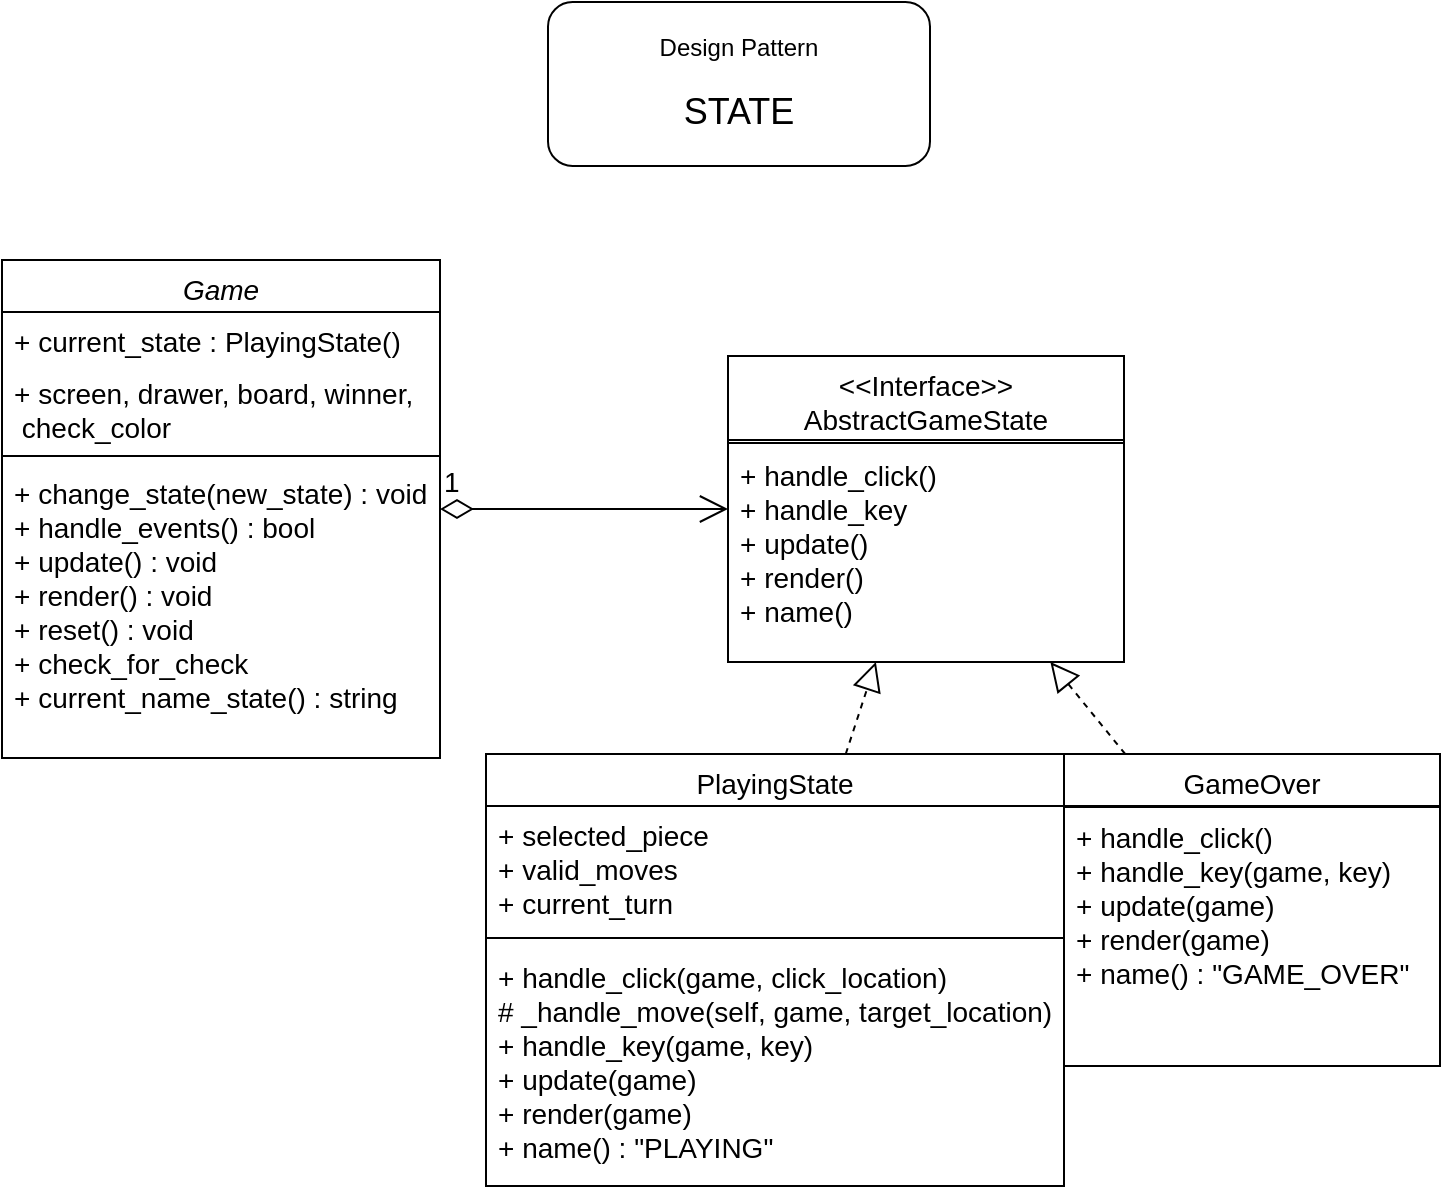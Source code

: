 <mxfile version="27.1.6" pages="2">
  <diagram id="C5RBs43oDa-KdzZeNtuy" name="diagrama State">
    <mxGraphModel grid="0" page="1" gridSize="10" guides="1" tooltips="1" connect="1" arrows="1" fold="1" pageScale="1" pageWidth="827" pageHeight="1169" background="#ffffff" math="0" shadow="0">
      <root>
        <mxCell id="WIyWlLk6GJQsqaUBKTNV-0" />
        <mxCell id="WIyWlLk6GJQsqaUBKTNV-1" parent="WIyWlLk6GJQsqaUBKTNV-0" />
        <mxCell id="I7FKSmL-k6VcSlRDoAMc-0" value="Game" style="swimlane;fontStyle=2;align=center;verticalAlign=top;childLayout=stackLayout;horizontal=1;startSize=26;horizontalStack=0;resizeParent=1;resizeLast=0;collapsible=1;marginBottom=0;rounded=0;shadow=0;strokeWidth=1;labelBackgroundColor=none;fontSize=14;" vertex="1" parent="WIyWlLk6GJQsqaUBKTNV-1">
          <mxGeometry x="36" y="180" width="219" height="249" as="geometry">
            <mxRectangle x="205" y="120" width="160" height="26" as="alternateBounds" />
          </mxGeometry>
        </mxCell>
        <mxCell id="I7FKSmL-k6VcSlRDoAMc-1" value="+ current_state : PlayingState()" style="text;align=left;verticalAlign=top;spacingLeft=4;spacingRight=4;overflow=hidden;rotatable=0;points=[[0,0.5],[1,0.5]];portConstraint=eastwest;labelBackgroundColor=none;fontSize=14;" vertex="1" parent="I7FKSmL-k6VcSlRDoAMc-0">
          <mxGeometry y="26" width="219" height="26" as="geometry" />
        </mxCell>
        <mxCell id="I7FKSmL-k6VcSlRDoAMc-2" value="+ screen, drawer, board, winner,&#xa; check_color" style="text;align=left;verticalAlign=top;spacingLeft=4;spacingRight=4;overflow=hidden;rotatable=0;points=[[0,0.5],[1,0.5]];portConstraint=eastwest;rounded=0;shadow=0;html=0;labelBackgroundColor=none;fontSize=14;" vertex="1" parent="I7FKSmL-k6VcSlRDoAMc-0">
          <mxGeometry y="52" width="219" height="42" as="geometry" />
        </mxCell>
        <mxCell id="I7FKSmL-k6VcSlRDoAMc-3" value="" style="line;html=1;strokeWidth=1;align=left;verticalAlign=middle;spacingTop=-1;spacingLeft=3;spacingRight=3;rotatable=0;labelPosition=right;points=[];portConstraint=eastwest;labelBackgroundColor=none;fontSize=14;" vertex="1" parent="I7FKSmL-k6VcSlRDoAMc-0">
          <mxGeometry y="94" width="219" height="8" as="geometry" />
        </mxCell>
        <mxCell id="I7FKSmL-k6VcSlRDoAMc-4" value="+ change_state(new_state) : void&#xa;+ handle_events() : bool&#xa;+ update() : void&#xa;+ render() : void&#xa;+ reset() : void &#xa;+ check_for_check&#xa;+ current_name_state() : string" style="text;align=left;verticalAlign=top;spacingLeft=4;spacingRight=4;overflow=hidden;rotatable=0;points=[[0,0.5],[1,0.5]];portConstraint=eastwest;labelBackgroundColor=none;fontSize=14;" vertex="1" parent="I7FKSmL-k6VcSlRDoAMc-0">
          <mxGeometry y="102" width="219" height="147" as="geometry" />
        </mxCell>
        <mxCell id="I7FKSmL-k6VcSlRDoAMc-5" value="1" style="endArrow=open;html=1;endSize=12;startArrow=diamondThin;startSize=14;startFill=0;edgeStyle=orthogonalEdgeStyle;align=left;verticalAlign=bottom;rounded=0;labelBackgroundColor=none;fontColor=default;fontSize=14;" edge="1" parent="WIyWlLk6GJQsqaUBKTNV-1" source="I7FKSmL-k6VcSlRDoAMc-0" target="I7FKSmL-k6VcSlRDoAMc-29">
          <mxGeometry x="-1" y="3" relative="1" as="geometry">
            <mxPoint x="179" y="387.5" as="sourcePoint" />
            <mxPoint x="378" y="304.5" as="targetPoint" />
          </mxGeometry>
        </mxCell>
        <mxCell id="I7FKSmL-k6VcSlRDoAMc-6" value="PlayingState&#xa;" style="swimlane;fontStyle=0;align=center;verticalAlign=top;childLayout=stackLayout;horizontal=1;startSize=26;horizontalStack=0;resizeParent=1;resizeLast=0;collapsible=1;marginBottom=0;rounded=0;shadow=0;strokeWidth=1;labelBackgroundColor=none;fontSize=14;" vertex="1" parent="WIyWlLk6GJQsqaUBKTNV-1">
          <mxGeometry x="278" y="427" width="289" height="216" as="geometry">
            <mxRectangle x="550" y="140" width="160" height="26" as="alternateBounds" />
          </mxGeometry>
        </mxCell>
        <mxCell id="I7FKSmL-k6VcSlRDoAMc-7" value="+ selected_piece&#xa;+ valid_moves&#xa;+ current_turn" style="text;align=left;verticalAlign=top;spacingLeft=4;spacingRight=4;overflow=hidden;rotatable=0;points=[[0,0.5],[1,0.5]];portConstraint=eastwest;labelBackgroundColor=none;fontSize=14;" vertex="1" parent="I7FKSmL-k6VcSlRDoAMc-6">
          <mxGeometry y="26" width="289" height="61" as="geometry" />
        </mxCell>
        <mxCell id="I7FKSmL-k6VcSlRDoAMc-8" value="" style="line;html=1;strokeWidth=1;align=left;verticalAlign=middle;spacingTop=-1;spacingLeft=3;spacingRight=3;rotatable=0;labelPosition=right;points=[];portConstraint=eastwest;labelBackgroundColor=none;fontSize=14;" vertex="1" parent="I7FKSmL-k6VcSlRDoAMc-6">
          <mxGeometry y="87" width="289" height="10" as="geometry" />
        </mxCell>
        <mxCell id="I7FKSmL-k6VcSlRDoAMc-9" value="+ handle_click(game, click_location)&#xa;# _handle_move(self, game, target_location)&#xa;+ handle_key(game, key)&#xa;+ update(game)&#xa;+ render(game)&#xa;+ name() : &quot;PLAYING&quot;" style="text;align=left;verticalAlign=top;spacingLeft=4;spacingRight=4;overflow=hidden;rotatable=0;points=[[0,0.5],[1,0.5]];portConstraint=eastwest;labelBackgroundColor=none;fontSize=14;" vertex="1" parent="I7FKSmL-k6VcSlRDoAMc-6">
          <mxGeometry y="97" width="289" height="119" as="geometry" />
        </mxCell>
        <mxCell id="I7FKSmL-k6VcSlRDoAMc-10" value="GameOver" style="swimlane;fontStyle=0;align=center;verticalAlign=top;childLayout=stackLayout;horizontal=1;startSize=26;horizontalStack=0;resizeParent=1;resizeLast=0;collapsible=1;marginBottom=0;rounded=0;shadow=0;strokeWidth=1;labelBackgroundColor=none;fontSize=14;" vertex="1" parent="WIyWlLk6GJQsqaUBKTNV-1">
          <mxGeometry x="567" y="427" width="188" height="156" as="geometry">
            <mxRectangle x="550" y="140" width="160" height="26" as="alternateBounds" />
          </mxGeometry>
        </mxCell>
        <mxCell id="I7FKSmL-k6VcSlRDoAMc-11" value="" style="line;html=1;strokeWidth=1;align=left;verticalAlign=middle;spacingTop=-1;spacingLeft=3;spacingRight=3;rotatable=0;labelPosition=right;points=[];portConstraint=eastwest;labelBackgroundColor=none;fontSize=14;" vertex="1" parent="I7FKSmL-k6VcSlRDoAMc-10">
          <mxGeometry y="26" width="188" height="1" as="geometry" />
        </mxCell>
        <mxCell id="I7FKSmL-k6VcSlRDoAMc-12" value="+ handle_click()&#xa;+ handle_key(game, key)&#xa;+ update(game)&#xa;+ render(game)&#xa;+ name() : &quot;GAME_OVER&quot;" style="text;align=left;verticalAlign=top;spacingLeft=4;spacingRight=4;overflow=hidden;rotatable=0;points=[[0,0.5],[1,0.5]];portConstraint=eastwest;labelBackgroundColor=none;fontSize=14;" vertex="1" parent="I7FKSmL-k6VcSlRDoAMc-10">
          <mxGeometry y="27" width="188" height="103" as="geometry" />
        </mxCell>
        <mxCell id="I7FKSmL-k6VcSlRDoAMc-13" value="" style="endArrow=block;dashed=1;endFill=0;endSize=12;html=1;rounded=0;labelBackgroundColor=none;fontColor=default;fontSize=14;" edge="1" parent="WIyWlLk6GJQsqaUBKTNV-1" source="I7FKSmL-k6VcSlRDoAMc-6" target="I7FKSmL-k6VcSlRDoAMc-29">
          <mxGeometry width="160" relative="1" as="geometry">
            <mxPoint x="319" y="427.5" as="sourcePoint" />
            <mxPoint x="456.179" y="383" as="targetPoint" />
          </mxGeometry>
        </mxCell>
        <mxCell id="I7FKSmL-k6VcSlRDoAMc-14" value="" style="endArrow=block;dashed=1;endFill=0;endSize=12;html=1;rounded=0;labelBackgroundColor=none;fontColor=default;fontSize=14;" edge="1" parent="WIyWlLk6GJQsqaUBKTNV-1" source="I7FKSmL-k6VcSlRDoAMc-10" target="I7FKSmL-k6VcSlRDoAMc-29">
          <mxGeometry width="160" relative="1" as="geometry">
            <mxPoint x="529" y="490.5" as="sourcePoint" />
            <mxPoint x="547.348" y="383" as="targetPoint" />
          </mxGeometry>
        </mxCell>
        <mxCell id="I7FKSmL-k6VcSlRDoAMc-29" value="&lt;&lt;Interface&gt;&gt;&#xa;AbstractGameState&#xa;&#xa;" style="swimlane;fontStyle=0;align=center;verticalAlign=top;childLayout=stackLayout;horizontal=1;startSize=42;horizontalStack=0;resizeParent=1;resizeLast=0;collapsible=1;marginBottom=0;rounded=0;shadow=0;strokeWidth=1;labelBackgroundColor=none;fontSize=14;" vertex="1" parent="WIyWlLk6GJQsqaUBKTNV-1">
          <mxGeometry x="399" y="228" width="198" height="153" as="geometry">
            <mxRectangle x="719" y="107" width="160" height="26" as="alternateBounds" />
          </mxGeometry>
        </mxCell>
        <mxCell id="I7FKSmL-k6VcSlRDoAMc-30" value="" style="line;html=1;strokeWidth=1;align=left;verticalAlign=middle;spacingTop=-1;spacingLeft=3;spacingRight=3;rotatable=0;labelPosition=right;points=[];portConstraint=eastwest;labelBackgroundColor=none;fontSize=14;" vertex="1" parent="I7FKSmL-k6VcSlRDoAMc-29">
          <mxGeometry y="42" width="198" height="3" as="geometry" />
        </mxCell>
        <mxCell id="I7FKSmL-k6VcSlRDoAMc-31" value="+ handle_click()&#xa;+ handle_key&#xa;+ update()&#xa;+ render()&#xa;+ name()" style="text;align=left;verticalAlign=top;spacingLeft=4;spacingRight=4;overflow=hidden;rotatable=0;points=[[0,0.5],[1,0.5]];portConstraint=eastwest;labelBackgroundColor=none;fontSize=14;" vertex="1" parent="I7FKSmL-k6VcSlRDoAMc-29">
          <mxGeometry y="45" width="198" height="103" as="geometry" />
        </mxCell>
        <mxCell id="GHkLk0nYMzKc6Cr4tSS4-0" value="Design Pattern&lt;div&gt;&lt;br&gt;&lt;div&gt;&lt;font style=&quot;font-size: 18px;&quot;&gt;STATE&lt;/font&gt;&lt;/div&gt;&lt;/div&gt;" style="rounded=1;whiteSpace=wrap;html=1;" vertex="1" parent="WIyWlLk6GJQsqaUBKTNV-1">
          <mxGeometry x="309" y="51" width="191" height="82" as="geometry" />
        </mxCell>
      </root>
    </mxGraphModel>
  </diagram>
  <diagram name="diagrama Facade" id="x1mONK9TEt_-6iH_3dYf">
    <mxGraphModel grid="0" page="1" gridSize="10" guides="1" tooltips="1" connect="1" arrows="1" fold="1" pageScale="1" pageWidth="827" pageHeight="1169" background="#ffffff" math="0" shadow="0">
      <root>
        <mxCell id="MZBfvDzPDUjcSjVEDZ4E-0" />
        <mxCell id="MZBfvDzPDUjcSjVEDZ4E-1" parent="MZBfvDzPDUjcSjVEDZ4E-0" />
        <mxCell id="MZBfvDzPDUjcSjVEDZ4E-17" value="Game" style="swimlane;fontStyle=2;align=center;verticalAlign=top;childLayout=stackLayout;horizontal=1;startSize=26;horizontalStack=0;resizeParent=1;resizeLast=0;collapsible=1;marginBottom=0;rounded=0;shadow=0;strokeWidth=1;labelBackgroundColor=none;fontSize=14;" vertex="1" parent="MZBfvDzPDUjcSjVEDZ4E-1">
          <mxGeometry x="143" y="203" width="205" height="188" as="geometry">
            <mxRectangle x="205" y="120" width="160" height="26" as="alternateBounds" />
          </mxGeometry>
        </mxCell>
        <mxCell id="MZBfvDzPDUjcSjVEDZ4E-18" value="+ drawer : Drawer(screen)" style="text;align=left;verticalAlign=top;spacingLeft=4;spacingRight=4;overflow=hidden;rotatable=0;points=[[0,0.5],[1,0.5]];portConstraint=eastwest;rounded=0;shadow=0;html=0;labelBackgroundColor=none;fontSize=14;" vertex="1" parent="MZBfvDzPDUjcSjVEDZ4E-17">
          <mxGeometry y="26" width="205" height="38" as="geometry" />
        </mxCell>
        <mxCell id="MZBfvDzPDUjcSjVEDZ4E-19" value="+ current_state, screen, board,&#xa;winner, check_color" style="text;align=left;verticalAlign=top;spacingLeft=4;spacingRight=4;overflow=hidden;rotatable=0;points=[[0,0.5],[1,0.5]];portConstraint=eastwest;labelBackgroundColor=none;fontSize=14;" vertex="1" parent="MZBfvDzPDUjcSjVEDZ4E-17">
          <mxGeometry y="64" width="205" height="46" as="geometry" />
        </mxCell>
        <mxCell id="MZBfvDzPDUjcSjVEDZ4E-20" value="" style="line;html=1;strokeWidth=1;align=left;verticalAlign=middle;spacingTop=-1;spacingLeft=3;spacingRight=3;rotatable=0;labelPosition=right;points=[];portConstraint=eastwest;labelBackgroundColor=none;fontSize=14;" vertex="1" parent="MZBfvDzPDUjcSjVEDZ4E-17">
          <mxGeometry y="110" width="205" height="8" as="geometry" />
        </mxCell>
        <mxCell id="MZBfvDzPDUjcSjVEDZ4E-21" value="+ handle_events() : bool&#xa;+ update() : void&#xa;+ render() : void" style="text;align=left;verticalAlign=top;spacingLeft=4;spacingRight=4;overflow=hidden;rotatable=0;points=[[0,0.5],[1,0.5]];portConstraint=eastwest;labelBackgroundColor=none;fontSize=14;" vertex="1" parent="MZBfvDzPDUjcSjVEDZ4E-17">
          <mxGeometry y="118" width="205" height="69" as="geometry" />
        </mxCell>
        <mxCell id="MZBfvDzPDUjcSjVEDZ4E-22" value="Drawer" style="swimlane;fontStyle=0;align=center;verticalAlign=top;childLayout=stackLayout;horizontal=1;startSize=26;horizontalStack=0;resizeParent=1;resizeLast=0;collapsible=1;marginBottom=0;rounded=0;shadow=0;strokeWidth=1;labelBackgroundColor=none;fontSize=14;" vertex="1" parent="MZBfvDzPDUjcSjVEDZ4E-1">
          <mxGeometry x="395" y="172" width="345" height="250" as="geometry">
            <mxRectangle x="550" y="140" width="160" height="26" as="alternateBounds" />
          </mxGeometry>
        </mxCell>
        <mxCell id="MZBfvDzPDUjcSjVEDZ4E-23" value="+ white_images : list[]&#xa;+ black_images : list[]&#xa;+ screen&#xa;+piece_list : list[]&#xa;+ flash_counter: int" style="text;align=left;verticalAlign=top;spacingLeft=4;spacingRight=4;overflow=hidden;rotatable=0;points=[[0,0.5],[1,0.5]];portConstraint=eastwest;labelBackgroundColor=none;fontSize=14;" vertex="1" parent="MZBfvDzPDUjcSjVEDZ4E-22">
          <mxGeometry y="26" width="345" height="97" as="geometry" />
        </mxCell>
        <mxCell id="MZBfvDzPDUjcSjVEDZ4E-24" value="" style="line;html=1;strokeWidth=1;align=left;verticalAlign=middle;spacingTop=-1;spacingLeft=3;spacingRight=3;rotatable=0;labelPosition=right;points=[];portConstraint=eastwest;labelBackgroundColor=none;fontSize=14;" vertex="1" parent="MZBfvDzPDUjcSjVEDZ4E-22">
          <mxGeometry y="123" width="345" height="10" as="geometry" />
        </mxCell>
        <mxCell id="MZBfvDzPDUjcSjVEDZ4E-25" value="+ draw_board(self, turn_step)&#xa;+ draw_pieces(self, board, turn_step, selected_piece)&#xa;+ draw_valid(self, moves, turn_step)&#xa;+ draw_captured(self, board)&#xa;+ draw_check(self, location, color)&#xa;+ draw_game_over(self, winner)" style="text;align=left;verticalAlign=top;spacingLeft=4;spacingRight=4;overflow=hidden;rotatable=0;points=[[0,0.5],[1,0.5]];portConstraint=eastwest;labelBackgroundColor=none;fontSize=14;" vertex="1" parent="MZBfvDzPDUjcSjVEDZ4E-22">
          <mxGeometry y="133" width="345" height="117" as="geometry" />
        </mxCell>
        <mxCell id="MZBfvDzPDUjcSjVEDZ4E-26" value="" style="endArrow=open;endFill=1;endSize=12;html=1;rounded=0;labelBackgroundColor=none;fontColor=default;fontSize=14;" edge="1" parent="MZBfvDzPDUjcSjVEDZ4E-1" source="MZBfvDzPDUjcSjVEDZ4E-17" target="MZBfvDzPDUjcSjVEDZ4E-22">
          <mxGeometry width="160" relative="1" as="geometry">
            <mxPoint x="360" y="275" as="sourcePoint" />
            <mxPoint x="520" y="275" as="targetPoint" />
          </mxGeometry>
        </mxCell>
        <mxCell id="MZBfvDzPDUjcSjVEDZ4E-27" value="Main" style="html=1;whiteSpace=wrap;labelBackgroundColor=none;fontSize=14;" vertex="1" parent="MZBfvDzPDUjcSjVEDZ4E-1">
          <mxGeometry x="4" y="275" width="110" height="50" as="geometry" />
        </mxCell>
        <mxCell id="MZBfvDzPDUjcSjVEDZ4E-28" value="" style="endArrow=open;endFill=1;endSize=12;html=1;rounded=0;labelBackgroundColor=none;fontColor=default;fontSize=14;" edge="1" parent="MZBfvDzPDUjcSjVEDZ4E-1" source="MZBfvDzPDUjcSjVEDZ4E-27" target="MZBfvDzPDUjcSjVEDZ4E-17">
          <mxGeometry width="160" relative="1" as="geometry">
            <mxPoint x="70" y="385" as="sourcePoint" />
            <mxPoint x="210" y="385" as="targetPoint" />
          </mxGeometry>
        </mxCell>
        <mxCell id="MZBfvDzPDUjcSjVEDZ4E-29" value="Use" style="endArrow=open;endSize=12;dashed=1;html=1;rounded=0;fontSize=14;entryX=0.25;entryY=0;entryDx=0;entryDy=0;" edge="1" parent="MZBfvDzPDUjcSjVEDZ4E-1" source="MZBfvDzPDUjcSjVEDZ4E-17" target="MZBfvDzPDUjcSjVEDZ4E-36">
          <mxGeometry width="160" relative="1" as="geometry">
            <mxPoint x="485" y="486" as="sourcePoint" />
            <mxPoint x="518" y="634" as="targetPoint" />
          </mxGeometry>
        </mxCell>
        <mxCell id="MZBfvDzPDUjcSjVEDZ4E-30" value="Use" style="endArrow=open;endSize=12;dashed=1;html=1;rounded=0;fontSize=14;exitX=0.072;exitY=1.003;exitDx=0;exitDy=0;exitPerimeter=0;entryX=0.481;entryY=0.002;entryDx=0;entryDy=0;entryPerimeter=0;" edge="1" parent="MZBfvDzPDUjcSjVEDZ4E-1" source="MZBfvDzPDUjcSjVEDZ4E-25" target="MZBfvDzPDUjcSjVEDZ4E-36">
          <mxGeometry width="160" relative="1" as="geometry">
            <mxPoint x="541" y="547" as="sourcePoint" />
            <mxPoint x="574" y="695" as="targetPoint" />
            <Array as="points" />
          </mxGeometry>
        </mxCell>
        <mxCell id="MZBfvDzPDUjcSjVEDZ4E-34" value="Use" style="endArrow=open;endSize=12;dashed=1;html=1;rounded=0;fontSize=14;exitX=0.677;exitY=1.027;exitDx=0;exitDy=0;exitPerimeter=0;entryX=0.348;entryY=0.003;entryDx=0;entryDy=0;entryPerimeter=0;" edge="1" parent="MZBfvDzPDUjcSjVEDZ4E-1" source="MZBfvDzPDUjcSjVEDZ4E-21" target="MZBfvDzPDUjcSjVEDZ4E-36">
          <mxGeometry width="160" relative="1" as="geometry">
            <mxPoint x="286" y="393" as="sourcePoint" />
            <mxPoint x="283" y="473" as="targetPoint" />
            <Array as="points" />
          </mxGeometry>
        </mxCell>
        <mxCell id="MZBfvDzPDUjcSjVEDZ4E-35" value="Use" style="endArrow=open;endSize=12;dashed=1;html=1;rounded=0;fontSize=14;entryX=0.83;entryY=0.007;entryDx=0;entryDy=0;entryPerimeter=0;" edge="1" parent="MZBfvDzPDUjcSjVEDZ4E-1" source="MZBfvDzPDUjcSjVEDZ4E-22" target="MZBfvDzPDUjcSjVEDZ4E-36">
          <mxGeometry width="160" relative="1" as="geometry">
            <mxPoint x="561" y="639" as="sourcePoint" />
            <mxPoint x="578" y="717" as="targetPoint" />
          </mxGeometry>
        </mxCell>
        <mxCell id="MZBfvDzPDUjcSjVEDZ4E-36" value="" style="swimlane;startSize=0;" vertex="1" parent="MZBfvDzPDUjcSjVEDZ4E-1">
          <mxGeometry x="4" y="470" width="819" height="364.5" as="geometry" />
        </mxCell>
        <mxCell id="MZBfvDzPDUjcSjVEDZ4E-37" value="Pieces" style="swimlane;fontStyle=2;align=center;verticalAlign=top;childLayout=stackLayout;horizontal=1;startSize=26;horizontalStack=0;resizeParent=1;resizeLast=0;collapsible=1;marginBottom=0;rounded=0;shadow=0;strokeWidth=1;labelBackgroundColor=none;fontSize=14;" vertex="1" parent="MZBfvDzPDUjcSjVEDZ4E-36">
          <mxGeometry x="359" y="4" width="270" height="128" as="geometry">
            <mxRectangle x="205" y="120" width="160" height="26" as="alternateBounds" />
          </mxGeometry>
        </mxCell>
        <mxCell id="MZBfvDzPDUjcSjVEDZ4E-38" value="+ location : tuple[]&#xa;+ color : Color" style="text;align=left;verticalAlign=top;spacingLeft=4;spacingRight=4;overflow=hidden;rotatable=0;points=[[0,0.5],[1,0.5]];portConstraint=eastwest;rounded=0;shadow=0;html=0;labelBackgroundColor=none;fontSize=14;" vertex="1" parent="MZBfvDzPDUjcSjVEDZ4E-37">
          <mxGeometry y="26" width="270" height="43" as="geometry" />
        </mxCell>
        <mxCell id="MZBfvDzPDUjcSjVEDZ4E-39" value="" style="line;html=1;strokeWidth=1;align=left;verticalAlign=middle;spacingTop=-1;spacingLeft=3;spacingRight=3;rotatable=0;labelPosition=right;points=[];portConstraint=eastwest;labelBackgroundColor=none;fontSize=14;" vertex="1" parent="MZBfvDzPDUjcSjVEDZ4E-37">
          <mxGeometry y="69" width="270" height="8" as="geometry" />
        </mxCell>
        <mxCell id="MZBfvDzPDUjcSjVEDZ4E-40" value="+ move_to(self, location)&#xa;+ check_options(self, board) " style="text;align=left;verticalAlign=top;spacingLeft=4;spacingRight=4;overflow=hidden;rotatable=0;points=[[0,0.5],[1,0.5]];portConstraint=eastwest;labelBackgroundColor=none;fontSize=14;" vertex="1" parent="MZBfvDzPDUjcSjVEDZ4E-37">
          <mxGeometry y="77" width="270" height="49" as="geometry" />
        </mxCell>
        <mxCell id="MZBfvDzPDUjcSjVEDZ4E-41" value="Board" style="swimlane;fontStyle=2;align=center;verticalAlign=top;childLayout=stackLayout;horizontal=1;startSize=26;horizontalStack=0;resizeParent=1;resizeLast=0;collapsible=1;marginBottom=0;rounded=0;shadow=0;strokeWidth=1;labelBackgroundColor=none;fontSize=14;" vertex="1" parent="MZBfvDzPDUjcSjVEDZ4E-36">
          <mxGeometry x="12" y="11" width="204" height="236" as="geometry">
            <mxRectangle x="12" y="11" width="160" height="26" as="alternateBounds" />
          </mxGeometry>
        </mxCell>
        <mxCell id="MZBfvDzPDUjcSjVEDZ4E-42" value="+ white_pieces&#xa;+ black_pieces&#xa;+ captured_white_pieces&#xa;+ captured_black_pieces" style="text;align=left;verticalAlign=top;spacingLeft=4;spacingRight=4;overflow=hidden;rotatable=0;points=[[0,0.5],[1,0.5]];portConstraint=eastwest;rounded=0;shadow=0;html=0;labelBackgroundColor=none;fontSize=14;" vertex="1" parent="MZBfvDzPDUjcSjVEDZ4E-41">
          <mxGeometry y="26" width="204" height="82" as="geometry" />
        </mxCell>
        <mxCell id="MZBfvDzPDUjcSjVEDZ4E-43" value="" style="line;html=1;strokeWidth=1;align=left;verticalAlign=middle;spacingTop=-1;spacingLeft=3;spacingRight=3;rotatable=0;labelPosition=right;points=[];portConstraint=eastwest;labelBackgroundColor=none;fontSize=14;" vertex="1" parent="MZBfvDzPDUjcSjVEDZ4E-41">
          <mxGeometry y="108" width="204" height="8" as="geometry" />
        </mxCell>
        <mxCell id="MZBfvDzPDUjcSjVEDZ4E-44" value="+ add_piece(piece_type,&#xa; location, color)&#xa;+ remove_piece(self, piece)&#xa;+ get_piece_at_location&#xa;(self, location)&#xa;+ pieces() : Piece" style="text;align=left;verticalAlign=top;spacingLeft=4;spacingRight=4;overflow=hidden;rotatable=0;points=[[0,0.5],[1,0.5]];portConstraint=eastwest;labelBackgroundColor=none;fontSize=14;" vertex="1" parent="MZBfvDzPDUjcSjVEDZ4E-41">
          <mxGeometry y="116" width="204" height="112" as="geometry" />
        </mxCell>
        <mxCell id="MZBfvDzPDUjcSjVEDZ4E-45" value="Queen&#xa;" style="swimlane;fontStyle=2;align=center;verticalAlign=top;childLayout=stackLayout;horizontal=1;startSize=26;horizontalStack=0;resizeParent=1;resizeLast=0;collapsible=1;marginBottom=0;rounded=0;shadow=0;strokeWidth=1;labelBackgroundColor=none;fontSize=14;" vertex="1" parent="MZBfvDzPDUjcSjVEDZ4E-36">
          <mxGeometry x="420" y="177" width="192" height="83" as="geometry">
            <mxRectangle x="205" y="120" width="160" height="26" as="alternateBounds" />
          </mxGeometry>
        </mxCell>
        <mxCell id="MZBfvDzPDUjcSjVEDZ4E-46" value="" style="line;html=1;strokeWidth=1;align=left;verticalAlign=middle;spacingTop=-1;spacingLeft=3;spacingRight=3;rotatable=0;labelPosition=right;points=[];portConstraint=eastwest;labelBackgroundColor=none;fontSize=14;" vertex="1" parent="MZBfvDzPDUjcSjVEDZ4E-45">
          <mxGeometry y="26" width="192" height="2" as="geometry" />
        </mxCell>
        <mxCell id="MZBfvDzPDUjcSjVEDZ4E-47" value="+ move_to(self, location)&#xa;+ check_options(self, board) " style="text;align=left;verticalAlign=top;spacingLeft=4;spacingRight=4;overflow=hidden;rotatable=0;points=[[0,0.5],[1,0.5]];portConstraint=eastwest;labelBackgroundColor=none;fontSize=14;" vertex="1" parent="MZBfvDzPDUjcSjVEDZ4E-45">
          <mxGeometry y="28" width="192" height="49" as="geometry" />
        </mxCell>
        <mxCell id="MZBfvDzPDUjcSjVEDZ4E-48" value="King" style="swimlane;fontStyle=2;align=center;verticalAlign=top;childLayout=stackLayout;horizontal=1;startSize=26;horizontalStack=0;resizeParent=1;resizeLast=0;collapsible=1;marginBottom=0;rounded=0;shadow=0;strokeWidth=1;labelBackgroundColor=none;fontSize=14;" vertex="1" parent="MZBfvDzPDUjcSjVEDZ4E-36">
          <mxGeometry x="223" y="177" width="192" height="83" as="geometry">
            <mxRectangle x="205" y="120" width="160" height="26" as="alternateBounds" />
          </mxGeometry>
        </mxCell>
        <mxCell id="MZBfvDzPDUjcSjVEDZ4E-49" value="" style="line;html=1;strokeWidth=1;align=left;verticalAlign=middle;spacingTop=-1;spacingLeft=3;spacingRight=3;rotatable=0;labelPosition=right;points=[];portConstraint=eastwest;labelBackgroundColor=none;fontSize=14;" vertex="1" parent="MZBfvDzPDUjcSjVEDZ4E-48">
          <mxGeometry y="26" width="192" height="2" as="geometry" />
        </mxCell>
        <mxCell id="MZBfvDzPDUjcSjVEDZ4E-50" value="+ move_to(self, location)&#xa;+ check_options(self, board) " style="text;align=left;verticalAlign=top;spacingLeft=4;spacingRight=4;overflow=hidden;rotatable=0;points=[[0,0.5],[1,0.5]];portConstraint=eastwest;labelBackgroundColor=none;fontSize=14;" vertex="1" parent="MZBfvDzPDUjcSjVEDZ4E-48">
          <mxGeometry y="28" width="192" height="49" as="geometry" />
        </mxCell>
        <mxCell id="MZBfvDzPDUjcSjVEDZ4E-51" value="Pawn" style="swimlane;fontStyle=2;align=center;verticalAlign=top;childLayout=stackLayout;horizontal=1;startSize=26;horizontalStack=0;resizeParent=1;resizeLast=0;collapsible=1;marginBottom=0;rounded=0;shadow=0;strokeWidth=1;labelBackgroundColor=none;fontSize=14;" vertex="1" parent="MZBfvDzPDUjcSjVEDZ4E-36">
          <mxGeometry x="223" y="264" width="192" height="83" as="geometry">
            <mxRectangle x="205" y="120" width="160" height="26" as="alternateBounds" />
          </mxGeometry>
        </mxCell>
        <mxCell id="MZBfvDzPDUjcSjVEDZ4E-52" value="" style="line;html=1;strokeWidth=1;align=left;verticalAlign=middle;spacingTop=-1;spacingLeft=3;spacingRight=3;rotatable=0;labelPosition=right;points=[];portConstraint=eastwest;labelBackgroundColor=none;fontSize=14;" vertex="1" parent="MZBfvDzPDUjcSjVEDZ4E-51">
          <mxGeometry y="26" width="192" height="2" as="geometry" />
        </mxCell>
        <mxCell id="MZBfvDzPDUjcSjVEDZ4E-53" value="+ move_to(self, location)&#xa;+ check_options(self, board) " style="text;align=left;verticalAlign=top;spacingLeft=4;spacingRight=4;overflow=hidden;rotatable=0;points=[[0,0.5],[1,0.5]];portConstraint=eastwest;labelBackgroundColor=none;fontSize=14;" vertex="1" parent="MZBfvDzPDUjcSjVEDZ4E-51">
          <mxGeometry y="28" width="192" height="49" as="geometry" />
        </mxCell>
        <mxCell id="MZBfvDzPDUjcSjVEDZ4E-54" value="Rook" style="swimlane;fontStyle=2;align=center;verticalAlign=top;childLayout=stackLayout;horizontal=1;startSize=26;horizontalStack=0;resizeParent=1;resizeLast=0;collapsible=1;marginBottom=0;rounded=0;shadow=0;strokeWidth=1;labelBackgroundColor=none;fontSize=14;" vertex="1" parent="MZBfvDzPDUjcSjVEDZ4E-36">
          <mxGeometry x="420" y="264" width="192" height="83" as="geometry">
            <mxRectangle x="205" y="120" width="160" height="26" as="alternateBounds" />
          </mxGeometry>
        </mxCell>
        <mxCell id="MZBfvDzPDUjcSjVEDZ4E-55" value="" style="line;html=1;strokeWidth=1;align=left;verticalAlign=middle;spacingTop=-1;spacingLeft=3;spacingRight=3;rotatable=0;labelPosition=right;points=[];portConstraint=eastwest;labelBackgroundColor=none;fontSize=14;" vertex="1" parent="MZBfvDzPDUjcSjVEDZ4E-54">
          <mxGeometry y="26" width="192" height="2" as="geometry" />
        </mxCell>
        <mxCell id="MZBfvDzPDUjcSjVEDZ4E-56" value="+ move_to(self, location)&#xa;+ check_options(self, board) " style="text;align=left;verticalAlign=top;spacingLeft=4;spacingRight=4;overflow=hidden;rotatable=0;points=[[0,0.5],[1,0.5]];portConstraint=eastwest;labelBackgroundColor=none;fontSize=14;" vertex="1" parent="MZBfvDzPDUjcSjVEDZ4E-54">
          <mxGeometry y="28" width="192" height="49" as="geometry" />
        </mxCell>
        <mxCell id="MZBfvDzPDUjcSjVEDZ4E-57" value="Bishop" style="swimlane;fontStyle=2;align=center;verticalAlign=top;childLayout=stackLayout;horizontal=1;startSize=26;horizontalStack=0;resizeParent=1;resizeLast=0;collapsible=1;marginBottom=0;rounded=0;shadow=0;strokeWidth=1;labelBackgroundColor=none;fontSize=14;" vertex="1" parent="MZBfvDzPDUjcSjVEDZ4E-36">
          <mxGeometry x="617" y="177" width="192" height="83" as="geometry">
            <mxRectangle x="205" y="120" width="160" height="26" as="alternateBounds" />
          </mxGeometry>
        </mxCell>
        <mxCell id="MZBfvDzPDUjcSjVEDZ4E-58" value="" style="line;html=1;strokeWidth=1;align=left;verticalAlign=middle;spacingTop=-1;spacingLeft=3;spacingRight=3;rotatable=0;labelPosition=right;points=[];portConstraint=eastwest;labelBackgroundColor=none;fontSize=14;" vertex="1" parent="MZBfvDzPDUjcSjVEDZ4E-57">
          <mxGeometry y="26" width="192" height="2" as="geometry" />
        </mxCell>
        <mxCell id="MZBfvDzPDUjcSjVEDZ4E-59" value="+ move_to(self, location)&#xa;+ check_options(self, board) " style="text;align=left;verticalAlign=top;spacingLeft=4;spacingRight=4;overflow=hidden;rotatable=0;points=[[0,0.5],[1,0.5]];portConstraint=eastwest;labelBackgroundColor=none;fontSize=14;" vertex="1" parent="MZBfvDzPDUjcSjVEDZ4E-57">
          <mxGeometry y="28" width="192" height="49" as="geometry" />
        </mxCell>
        <mxCell id="MZBfvDzPDUjcSjVEDZ4E-60" value="Knight" style="swimlane;fontStyle=2;align=center;verticalAlign=top;childLayout=stackLayout;horizontal=1;startSize=26;horizontalStack=0;resizeParent=1;resizeLast=0;collapsible=1;marginBottom=0;rounded=0;shadow=0;strokeWidth=1;labelBackgroundColor=none;fontSize=14;" vertex="1" parent="MZBfvDzPDUjcSjVEDZ4E-36">
          <mxGeometry x="617" y="264" width="192" height="83" as="geometry">
            <mxRectangle x="205" y="120" width="160" height="26" as="alternateBounds" />
          </mxGeometry>
        </mxCell>
        <mxCell id="MZBfvDzPDUjcSjVEDZ4E-61" value="" style="line;html=1;strokeWidth=1;align=left;verticalAlign=middle;spacingTop=-1;spacingLeft=3;spacingRight=3;rotatable=0;labelPosition=right;points=[];portConstraint=eastwest;labelBackgroundColor=none;fontSize=14;" vertex="1" parent="MZBfvDzPDUjcSjVEDZ4E-60">
          <mxGeometry y="26" width="192" height="2" as="geometry" />
        </mxCell>
        <mxCell id="MZBfvDzPDUjcSjVEDZ4E-62" value="+ move_to(self, location)&#xa;+ check_options(self, board) " style="text;align=left;verticalAlign=top;spacingLeft=4;spacingRight=4;overflow=hidden;rotatable=0;points=[[0,0.5],[1,0.5]];portConstraint=eastwest;labelBackgroundColor=none;fontSize=14;" vertex="1" parent="MZBfvDzPDUjcSjVEDZ4E-60">
          <mxGeometry y="28" width="192" height="49" as="geometry" />
        </mxCell>
        <mxCell id="MZBfvDzPDUjcSjVEDZ4E-63" value="" style="endArrow=block;dashed=1;endFill=0;endSize=12;html=1;rounded=0;" edge="1" parent="MZBfvDzPDUjcSjVEDZ4E-36" source="MZBfvDzPDUjcSjVEDZ4E-48" target="MZBfvDzPDUjcSjVEDZ4E-37">
          <mxGeometry width="160" relative="1" as="geometry">
            <mxPoint x="218" y="204" as="sourcePoint" />
            <mxPoint x="378" y="204" as="targetPoint" />
          </mxGeometry>
        </mxCell>
        <mxCell id="MZBfvDzPDUjcSjVEDZ4E-64" value="" style="endArrow=block;dashed=1;endFill=0;endSize=12;html=1;rounded=0;" edge="1" parent="MZBfvDzPDUjcSjVEDZ4E-36" source="MZBfvDzPDUjcSjVEDZ4E-45" target="MZBfvDzPDUjcSjVEDZ4E-37">
          <mxGeometry width="160" relative="1" as="geometry">
            <mxPoint x="132" y="315" as="sourcePoint" />
            <mxPoint x="147" y="282" as="targetPoint" />
          </mxGeometry>
        </mxCell>
        <mxCell id="MZBfvDzPDUjcSjVEDZ4E-65" value="" style="endArrow=block;dashed=1;endFill=0;endSize=12;html=1;rounded=0;" edge="1" parent="MZBfvDzPDUjcSjVEDZ4E-36" target="MZBfvDzPDUjcSjVEDZ4E-37">
          <mxGeometry width="160" relative="1" as="geometry">
            <mxPoint x="652.611" y="177" as="sourcePoint" />
            <mxPoint x="655" y="148" as="targetPoint" />
          </mxGeometry>
        </mxCell>
        <mxCell id="m6KDfaSegTq1jbthcWUW-0" value="Design Pattern&lt;div&gt;&lt;br&gt;&lt;div&gt;&lt;font style=&quot;font-size: 18px;&quot;&gt;FACADE&lt;/font&gt;&lt;/div&gt;&lt;/div&gt;" style="rounded=1;whiteSpace=wrap;html=1;" vertex="1" parent="MZBfvDzPDUjcSjVEDZ4E-1">
          <mxGeometry x="330" y="31" width="191" height="82" as="geometry" />
        </mxCell>
      </root>
    </mxGraphModel>
  </diagram>
</mxfile>
